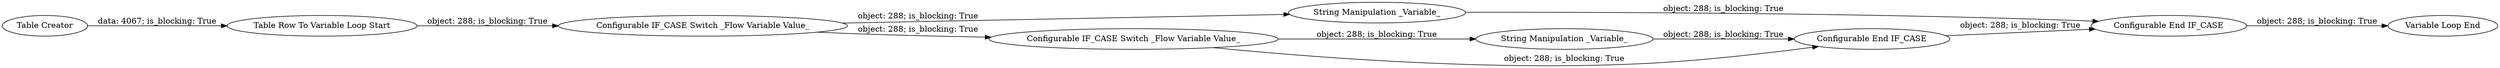 digraph {
	"-6591105181326423403_888" [label="Configurable IF_CASE Switch _Flow Variable Value_"]
	"-6591105181326423403_889" [label="String Manipulation _Variable_"]
	"-6591105181326423403_891" [label="String Manipulation _Variable_"]
	"-6591105181326423403_890" [label="Configurable End IF_CASE"]
	"-6591105181326423403_894" [label="Table Creator"]
	"-6591105181326423403_899" [label="Variable Loop End"]
	"-6591105181326423403_892" [label="Configurable IF_CASE Switch _Flow Variable Value_"]
	"-6591105181326423403_893" [label="Configurable End IF_CASE"]
	"-6591105181326423403_898" [label="Table Row To Variable Loop Start"]
	"-6591105181326423403_898" -> "-6591105181326423403_888" [label="object: 288; is_blocking: True"]
	"-6591105181326423403_888" -> "-6591105181326423403_889" [label="object: 288; is_blocking: True"]
	"-6591105181326423403_893" -> "-6591105181326423403_890" [label="object: 288; is_blocking: True"]
	"-6591105181326423403_889" -> "-6591105181326423403_890" [label="object: 288; is_blocking: True"]
	"-6591105181326423403_894" -> "-6591105181326423403_898" [label="data: 4067; is_blocking: True"]
	"-6591105181326423403_890" -> "-6591105181326423403_899" [label="object: 288; is_blocking: True"]
	"-6591105181326423403_892" -> "-6591105181326423403_891" [label="object: 288; is_blocking: True"]
	"-6591105181326423403_891" -> "-6591105181326423403_893" [label="object: 288; is_blocking: True"]
	"-6591105181326423403_892" -> "-6591105181326423403_893" [label="object: 288; is_blocking: True"]
	"-6591105181326423403_888" -> "-6591105181326423403_892" [label="object: 288; is_blocking: True"]
	rankdir=LR
}
